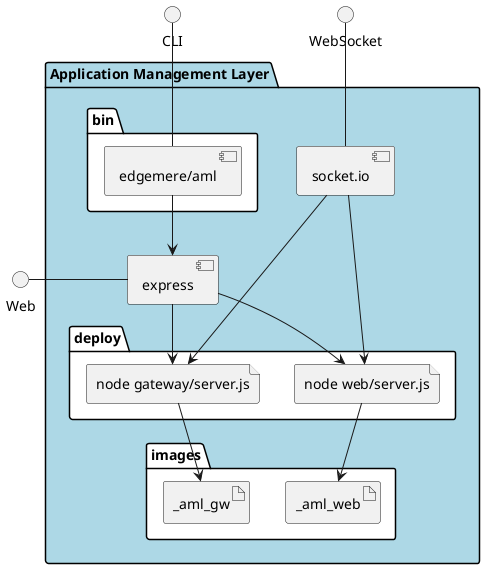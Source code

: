 @startuml
  interface CLI
  interface Web
  interface WebSocket
package "Application Management Layer" #lightblue {
  component express as REST
  component socket.io as socket
  folder bin #ffffff {
    component "edgemere/aml" as binName
  }
  binName --> REST

  folder deploy #ffffff {
  
    file "node web/server.js" as web_container
    REST --> web_container
    socket ---> web_container
  
    file "node gateway/server.js" as gateway_container
    REST --> gateway_container
    socket ---> gateway_container
  
  }
  folder images #ffffff {
  
      artifact _aml_web
      web_container --> _aml_web
    
      artifact _aml_gw
      gateway_container --> _aml_gw
    
  }
}
CLI -- binName
Web - REST
WebSocket -- socket

@enduml
